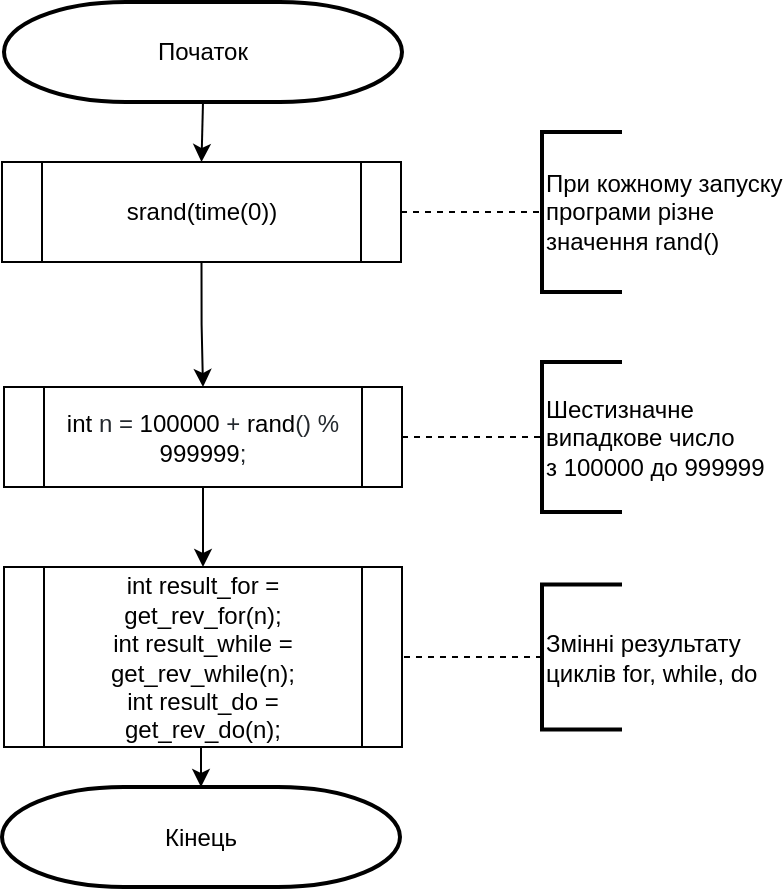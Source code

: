 <mxfile version="14.0.1" type="device"><diagram id="F6v9UCpDOimobZAC8luL" name="Page-1"><mxGraphModel dx="782" dy="706" grid="1" gridSize="10" guides="1" tooltips="1" connect="1" arrows="1" fold="1" page="1" pageScale="1" pageWidth="827" pageHeight="1169" math="0" shadow="0"><root><mxCell id="0"/><mxCell id="1" parent="0"/><mxCell id="HyeiooqACoyauI0ik-gl-18" style="edgeStyle=orthogonalEdgeStyle;rounded=0;orthogonalLoop=1;jettySize=auto;html=1;exitX=0.5;exitY=1;exitDx=0;exitDy=0;exitPerimeter=0;entryX=0.5;entryY=0;entryDx=0;entryDy=0;" parent="1" source="HyeiooqACoyauI0ik-gl-1" target="HyeiooqACoyauI0ik-gl-11" edge="1"><mxGeometry relative="1" as="geometry"/></mxCell><mxCell id="HyeiooqACoyauI0ik-gl-1" value="Початок" style="strokeWidth=2;html=1;shape=mxgraph.flowchart.terminator;whiteSpace=wrap;" parent="1" vertex="1"><mxGeometry x="281" y="30" width="199" height="50" as="geometry"/></mxCell><mxCell id="HyeiooqACoyauI0ik-gl-9" style="edgeStyle=orthogonalEdgeStyle;rounded=0;orthogonalLoop=1;jettySize=auto;html=1;exitX=0.5;exitY=1;exitDx=0;exitDy=0;entryX=0.5;entryY=0;entryDx=0;entryDy=0;" parent="1" source="HyeiooqACoyauI0ik-gl-5" target="HyeiooqACoyauI0ik-gl-13" edge="1"><mxGeometry relative="1" as="geometry"><mxPoint x="370" y="402.5" as="targetPoint"/></mxGeometry></mxCell><mxCell id="HyeiooqACoyauI0ik-gl-28" style="edgeStyle=orthogonalEdgeStyle;rounded=1;orthogonalLoop=1;jettySize=auto;html=1;exitX=1;exitY=0.5;exitDx=0;exitDy=0;entryX=0;entryY=0.5;entryDx=0;entryDy=0;entryPerimeter=0;dashed=1;endArrow=none;endFill=0;" parent="1" source="HyeiooqACoyauI0ik-gl-5" target="HyeiooqACoyauI0ik-gl-25" edge="1"><mxGeometry relative="1" as="geometry"/></mxCell><mxCell id="HyeiooqACoyauI0ik-gl-5" value="&lt;span class=&quot;pl-k&quot; style=&quot;box-sizing: border-box ; font-family: , &amp;#34;consolas&amp;#34; , &amp;#34;liberation mono&amp;#34; , &amp;#34;menlo&amp;#34; , monospace ; background-color: rgb(255 , 255 , 255)&quot;&gt;int&lt;/span&gt;&lt;span style=&quot;color: rgb(36 , 41 , 46) ; font-family: , &amp;#34;consolas&amp;#34; , &amp;#34;liberation mono&amp;#34; , &amp;#34;menlo&amp;#34; , monospace ; background-color: rgb(255 , 255 , 255)&quot;&gt; n = &lt;/span&gt;&lt;span class=&quot;pl-c1&quot; style=&quot;box-sizing: border-box ; font-family: , &amp;#34;consolas&amp;#34; , &amp;#34;liberation mono&amp;#34; , &amp;#34;menlo&amp;#34; , monospace ; background-color: rgb(255 , 255 , 255)&quot;&gt;100000&lt;/span&gt;&lt;span style=&quot;color: rgb(36 , 41 , 46) ; font-family: , &amp;#34;consolas&amp;#34; , &amp;#34;liberation mono&amp;#34; , &amp;#34;menlo&amp;#34; , monospace ; background-color: rgb(255 , 255 , 255)&quot;&gt; + &lt;/span&gt;&lt;span class=&quot;pl-c1&quot; style=&quot;box-sizing: border-box ; font-family: , &amp;#34;consolas&amp;#34; , &amp;#34;liberation mono&amp;#34; , &amp;#34;menlo&amp;#34; , monospace ; background-color: rgb(255 , 255 , 255)&quot;&gt;rand&lt;/span&gt;&lt;span style=&quot;color: rgb(36 , 41 , 46) ; font-family: , &amp;#34;consolas&amp;#34; , &amp;#34;liberation mono&amp;#34; , &amp;#34;menlo&amp;#34; , monospace ; background-color: rgb(255 , 255 , 255)&quot;&gt;() % &lt;/span&gt;&lt;span class=&quot;pl-c1&quot; style=&quot;box-sizing: border-box ; font-family: , &amp;#34;consolas&amp;#34; , &amp;#34;liberation mono&amp;#34; , &amp;#34;menlo&amp;#34; , monospace ; background-color: rgb(255 , 255 , 255)&quot;&gt;999999&lt;/span&gt;&lt;span style=&quot;color: rgb(36 , 41 , 46) ; font-family: , &amp;#34;consolas&amp;#34; , &amp;#34;liberation mono&amp;#34; , &amp;#34;menlo&amp;#34; , monospace ; background-color: rgb(255 , 255 , 255)&quot;&gt;;&lt;/span&gt;" style="shape=process;whiteSpace=wrap;html=1;backgroundOutline=1;" parent="1" vertex="1"><mxGeometry x="281" y="222.5" width="199" height="50" as="geometry"/></mxCell><mxCell id="HyeiooqACoyauI0ik-gl-17" style="edgeStyle=orthogonalEdgeStyle;rounded=0;orthogonalLoop=1;jettySize=auto;html=1;exitX=0.5;exitY=1;exitDx=0;exitDy=0;entryX=0.5;entryY=0;entryDx=0;entryDy=0;" parent="1" source="HyeiooqACoyauI0ik-gl-11" target="HyeiooqACoyauI0ik-gl-5" edge="1"><mxGeometry relative="1" as="geometry"/></mxCell><mxCell id="HyeiooqACoyauI0ik-gl-21" style="edgeStyle=orthogonalEdgeStyle;rounded=0;orthogonalLoop=1;jettySize=auto;html=1;exitX=1;exitY=0.5;exitDx=0;exitDy=0;strokeColor=none;" parent="1" source="HyeiooqACoyauI0ik-gl-11" edge="1"><mxGeometry relative="1" as="geometry"><mxPoint x="580" y="185" as="targetPoint"/></mxGeometry></mxCell><mxCell id="HyeiooqACoyauI0ik-gl-27" style="edgeStyle=orthogonalEdgeStyle;rounded=1;orthogonalLoop=1;jettySize=auto;html=1;entryX=0;entryY=0.5;entryDx=0;entryDy=0;entryPerimeter=0;dashed=1;endArrow=none;endFill=0;" parent="1" source="HyeiooqACoyauI0ik-gl-11" target="HyeiooqACoyauI0ik-gl-23" edge="1"><mxGeometry relative="1" as="geometry"/></mxCell><mxCell id="HyeiooqACoyauI0ik-gl-11" value="srand(time(0))" style="shape=process;whiteSpace=wrap;html=1;backgroundOutline=1;" parent="1" vertex="1"><mxGeometry x="280" y="110" width="199.5" height="50" as="geometry"/></mxCell><mxCell id="HyeiooqACoyauI0ik-gl-16" style="edgeStyle=orthogonalEdgeStyle;rounded=0;orthogonalLoop=1;jettySize=auto;html=1;exitX=0.5;exitY=1;exitDx=0;exitDy=0;entryX=0.5;entryY=0;entryDx=0;entryDy=0;entryPerimeter=0;" parent="1" source="HyeiooqACoyauI0ik-gl-13" target="HyeiooqACoyauI0ik-gl-19" edge="1"><mxGeometry relative="1" as="geometry"><mxPoint x="378" y="527.5" as="targetPoint"/></mxGeometry></mxCell><mxCell id="HyeiooqACoyauI0ik-gl-13" value="int result_for = get_rev_for(n);&lt;br&gt;int result_while = get_rev_while(n);&lt;br&gt;int result_do = get_rev_do(n);" style="shape=process;whiteSpace=wrap;html=1;backgroundOutline=1;" parent="1" vertex="1"><mxGeometry x="281" y="312.5" width="199" height="90" as="geometry"/></mxCell><mxCell id="HyeiooqACoyauI0ik-gl-19" value="Кінець" style="strokeWidth=2;html=1;shape=mxgraph.flowchart.terminator;whiteSpace=wrap;" parent="1" vertex="1"><mxGeometry x="280" y="422.5" width="199" height="50" as="geometry"/></mxCell><mxCell id="HyeiooqACoyauI0ik-gl-23" value="При кожному запуску&lt;br&gt;програми різне&amp;nbsp;&lt;br&gt;значення rand()&amp;nbsp;" style="strokeWidth=2;html=1;shape=mxgraph.flowchart.annotation_1;align=left;pointerEvents=1;" parent="1" vertex="1"><mxGeometry x="550" y="95" width="40" height="80" as="geometry"/></mxCell><mxCell id="HyeiooqACoyauI0ik-gl-25" value="Шестизначне&lt;br&gt;випадкове число&lt;br&gt;з 100000 до 999999" style="strokeWidth=2;html=1;shape=mxgraph.flowchart.annotation_1;align=left;pointerEvents=1;" parent="1" vertex="1"><mxGeometry x="550" y="210" width="40" height="75" as="geometry"/></mxCell><mxCell id="HyeiooqACoyauI0ik-gl-29" style="edgeStyle=orthogonalEdgeStyle;rounded=1;orthogonalLoop=1;jettySize=auto;html=1;entryX=1;entryY=0.5;entryDx=0;entryDy=0;dashed=1;endArrow=none;endFill=0;" parent="1" source="HyeiooqACoyauI0ik-gl-26" target="HyeiooqACoyauI0ik-gl-13" edge="1"><mxGeometry relative="1" as="geometry"/></mxCell><mxCell id="HyeiooqACoyauI0ik-gl-26" value="Змінні результату&lt;br&gt;циклів for, while, do" style="strokeWidth=2;html=1;shape=mxgraph.flowchart.annotation_1;align=left;pointerEvents=1;" parent="1" vertex="1"><mxGeometry x="550" y="321.25" width="40" height="72.5" as="geometry"/></mxCell></root></mxGraphModel></diagram></mxfile>